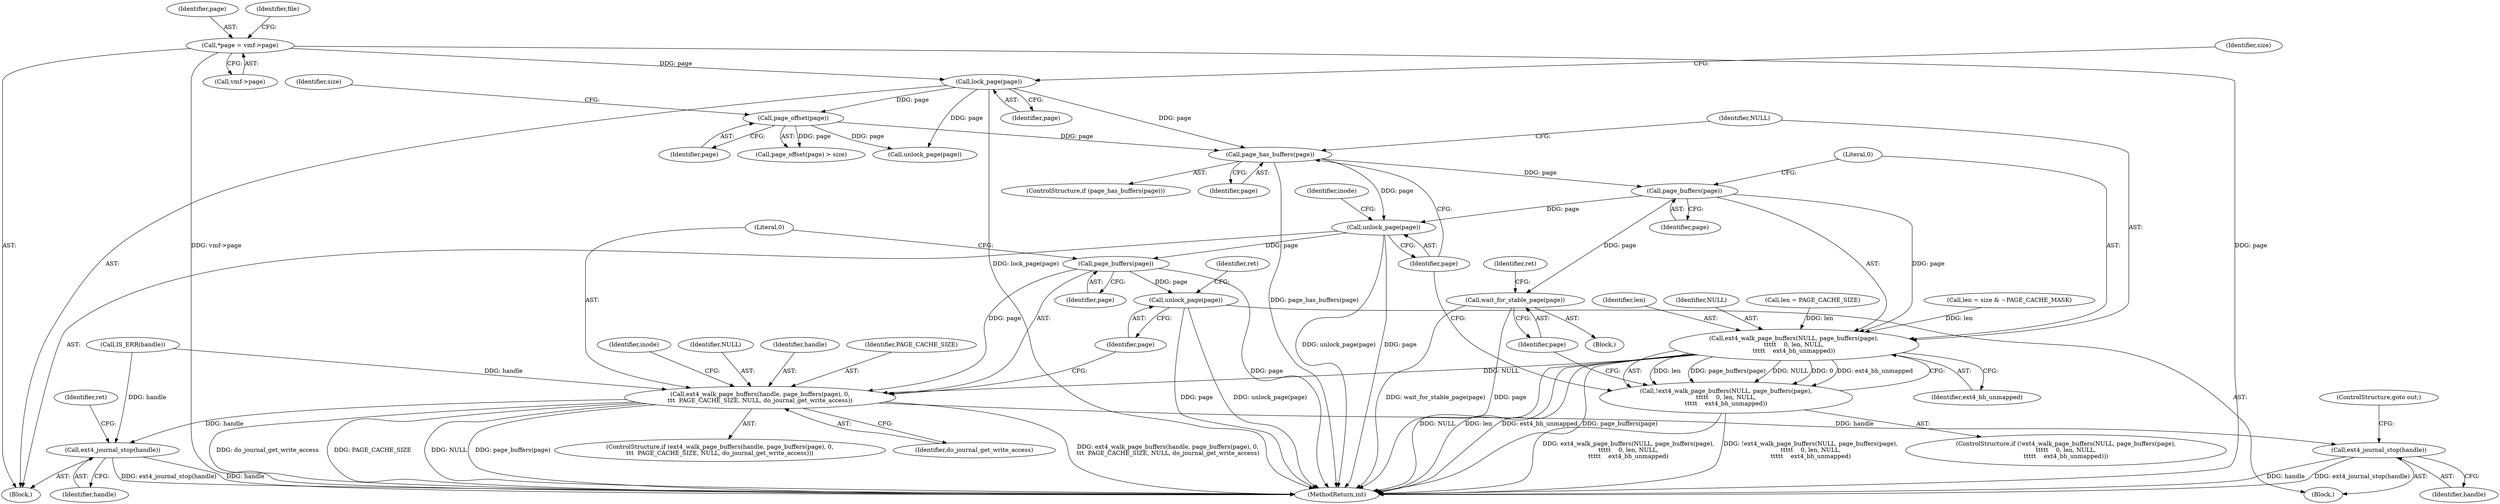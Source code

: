 digraph "0_linux_ea3d7209ca01da209cda6f0dea8be9cc4b7a933b_5@pointer" {
"1000234" [label="(Call,page_has_buffers(page))"];
"1000206" [label="(Call,page_offset(page))"];
"1000192" [label="(Call,lock_page(page))"];
"1000110" [label="(Call,*page = vmf->page)"];
"1000241" [label="(Call,page_buffers(page))"];
"1000239" [label="(Call,ext4_walk_page_buffers(NULL, page_buffers(page),\n\t\t\t\t\t    0, len, NULL,\n\t\t\t\t\t    ext4_bh_unmapped))"];
"1000238" [label="(Call,!ext4_walk_page_buffers(NULL, page_buffers(page),\n\t\t\t\t\t    0, len, NULL,\n\t\t\t\t\t    ext4_bh_unmapped))"];
"1000296" [label="(Call,ext4_walk_page_buffers(handle, page_buffers(page), 0,\n\t\t\t  PAGE_CACHE_SIZE, NULL, do_journal_get_write_access))"];
"1000310" [label="(Call,ext4_journal_stop(handle))"];
"1000316" [label="(Call,ext4_journal_stop(handle))"];
"1000248" [label="(Call,wait_for_stable_page(page))"];
"1000254" [label="(Call,unlock_page(page))"];
"1000298" [label="(Call,page_buffers(page))"];
"1000305" [label="(Call,unlock_page(page))"];
"1000300" [label="(Literal,0)"];
"1000301" [label="(Identifier,PAGE_CACHE_SIZE)"];
"1000316" [label="(Call,ext4_journal_stop(handle))"];
"1000311" [label="(Identifier,handle)"];
"1000241" [label="(Call,page_buffers(page))"];
"1000243" [label="(Literal,0)"];
"1000254" [label="(Call,unlock_page(page))"];
"1000112" [label="(Call,vmf->page)"];
"1000275" [label="(Call,IS_ERR(handle))"];
"1000242" [label="(Identifier,page)"];
"1000230" [label="(Call,len = PAGE_CACHE_SIZE)"];
"1000299" [label="(Identifier,page)"];
"1000310" [label="(Call,ext4_journal_stop(handle))"];
"1000237" [label="(ControlStructure,if (!ext4_walk_page_buffers(NULL, page_buffers(page),\n\t\t\t\t\t    0, len, NULL,\n\t\t\t\t\t    ext4_bh_unmapped)))"];
"1000195" [label="(Identifier,size)"];
"1000296" [label="(Call,ext4_walk_page_buffers(handle, page_buffers(page), 0,\n\t\t\t  PAGE_CACHE_SIZE, NULL, do_journal_get_write_access))"];
"1000235" [label="(Identifier,page)"];
"1000245" [label="(Identifier,NULL)"];
"1000251" [label="(Identifier,ret)"];
"1000321" [label="(Identifier,ret)"];
"1000314" [label="(Identifier,inode)"];
"1000111" [label="(Identifier,page)"];
"1000233" [label="(ControlStructure,if (page_has_buffers(page)))"];
"1000192" [label="(Call,lock_page(page))"];
"1000206" [label="(Call,page_offset(page))"];
"1000303" [label="(Identifier,do_journal_get_write_access)"];
"1000248" [label="(Call,wait_for_stable_page(page))"];
"1000207" [label="(Identifier,page)"];
"1000108" [label="(Block,)"];
"1000205" [label="(Call,page_offset(page) > size)"];
"1000249" [label="(Identifier,page)"];
"1000224" [label="(Call,len = size & ~PAGE_CACHE_MASK)"];
"1000208" [label="(Identifier,size)"];
"1000210" [label="(Call,unlock_page(page))"];
"1000193" [label="(Identifier,page)"];
"1000110" [label="(Call,*page = vmf->page)"];
"1000306" [label="(Identifier,page)"];
"1000244" [label="(Identifier,len)"];
"1000246" [label="(Identifier,ext4_bh_unmapped)"];
"1000240" [label="(Identifier,NULL)"];
"1000304" [label="(Block,)"];
"1000312" [label="(ControlStructure,goto out;)"];
"1000302" [label="(Identifier,NULL)"];
"1000295" [label="(ControlStructure,if (ext4_walk_page_buffers(handle, page_buffers(page), 0,\n\t\t\t  PAGE_CACHE_SIZE, NULL, do_journal_get_write_access)))"];
"1000308" [label="(Identifier,ret)"];
"1000305" [label="(Call,unlock_page(page))"];
"1000239" [label="(Call,ext4_walk_page_buffers(NULL, page_buffers(page),\n\t\t\t\t\t    0, len, NULL,\n\t\t\t\t\t    ext4_bh_unmapped))"];
"1000247" [label="(Block,)"];
"1000234" [label="(Call,page_has_buffers(page))"];
"1000238" [label="(Call,!ext4_walk_page_buffers(NULL, page_buffers(page),\n\t\t\t\t\t    0, len, NULL,\n\t\t\t\t\t    ext4_bh_unmapped))"];
"1000317" [label="(Identifier,handle)"];
"1000255" [label="(Identifier,page)"];
"1000120" [label="(Identifier,file)"];
"1000297" [label="(Identifier,handle)"];
"1000298" [label="(Call,page_buffers(page))"];
"1000258" [label="(Identifier,inode)"];
"1000349" [label="(MethodReturn,int)"];
"1000234" -> "1000233"  [label="AST: "];
"1000234" -> "1000235"  [label="CFG: "];
"1000235" -> "1000234"  [label="AST: "];
"1000240" -> "1000234"  [label="CFG: "];
"1000255" -> "1000234"  [label="CFG: "];
"1000234" -> "1000349"  [label="DDG: page_has_buffers(page)"];
"1000206" -> "1000234"  [label="DDG: page"];
"1000192" -> "1000234"  [label="DDG: page"];
"1000234" -> "1000241"  [label="DDG: page"];
"1000234" -> "1000254"  [label="DDG: page"];
"1000206" -> "1000205"  [label="AST: "];
"1000206" -> "1000207"  [label="CFG: "];
"1000207" -> "1000206"  [label="AST: "];
"1000208" -> "1000206"  [label="CFG: "];
"1000206" -> "1000205"  [label="DDG: page"];
"1000192" -> "1000206"  [label="DDG: page"];
"1000206" -> "1000210"  [label="DDG: page"];
"1000192" -> "1000108"  [label="AST: "];
"1000192" -> "1000193"  [label="CFG: "];
"1000193" -> "1000192"  [label="AST: "];
"1000195" -> "1000192"  [label="CFG: "];
"1000192" -> "1000349"  [label="DDG: lock_page(page)"];
"1000110" -> "1000192"  [label="DDG: page"];
"1000192" -> "1000210"  [label="DDG: page"];
"1000110" -> "1000108"  [label="AST: "];
"1000110" -> "1000112"  [label="CFG: "];
"1000111" -> "1000110"  [label="AST: "];
"1000112" -> "1000110"  [label="AST: "];
"1000120" -> "1000110"  [label="CFG: "];
"1000110" -> "1000349"  [label="DDG: vmf->page"];
"1000110" -> "1000349"  [label="DDG: page"];
"1000241" -> "1000239"  [label="AST: "];
"1000241" -> "1000242"  [label="CFG: "];
"1000242" -> "1000241"  [label="AST: "];
"1000243" -> "1000241"  [label="CFG: "];
"1000241" -> "1000239"  [label="DDG: page"];
"1000241" -> "1000248"  [label="DDG: page"];
"1000241" -> "1000254"  [label="DDG: page"];
"1000239" -> "1000238"  [label="AST: "];
"1000239" -> "1000246"  [label="CFG: "];
"1000240" -> "1000239"  [label="AST: "];
"1000243" -> "1000239"  [label="AST: "];
"1000244" -> "1000239"  [label="AST: "];
"1000245" -> "1000239"  [label="AST: "];
"1000246" -> "1000239"  [label="AST: "];
"1000238" -> "1000239"  [label="CFG: "];
"1000239" -> "1000349"  [label="DDG: NULL"];
"1000239" -> "1000349"  [label="DDG: len"];
"1000239" -> "1000349"  [label="DDG: ext4_bh_unmapped"];
"1000239" -> "1000349"  [label="DDG: page_buffers(page)"];
"1000239" -> "1000238"  [label="DDG: len"];
"1000239" -> "1000238"  [label="DDG: page_buffers(page)"];
"1000239" -> "1000238"  [label="DDG: NULL"];
"1000239" -> "1000238"  [label="DDG: 0"];
"1000239" -> "1000238"  [label="DDG: ext4_bh_unmapped"];
"1000224" -> "1000239"  [label="DDG: len"];
"1000230" -> "1000239"  [label="DDG: len"];
"1000239" -> "1000296"  [label="DDG: NULL"];
"1000238" -> "1000237"  [label="AST: "];
"1000249" -> "1000238"  [label="CFG: "];
"1000255" -> "1000238"  [label="CFG: "];
"1000238" -> "1000349"  [label="DDG: ext4_walk_page_buffers(NULL, page_buffers(page),\n\t\t\t\t\t    0, len, NULL,\n\t\t\t\t\t    ext4_bh_unmapped)"];
"1000238" -> "1000349"  [label="DDG: !ext4_walk_page_buffers(NULL, page_buffers(page),\n\t\t\t\t\t    0, len, NULL,\n\t\t\t\t\t    ext4_bh_unmapped)"];
"1000296" -> "1000295"  [label="AST: "];
"1000296" -> "1000303"  [label="CFG: "];
"1000297" -> "1000296"  [label="AST: "];
"1000298" -> "1000296"  [label="AST: "];
"1000300" -> "1000296"  [label="AST: "];
"1000301" -> "1000296"  [label="AST: "];
"1000302" -> "1000296"  [label="AST: "];
"1000303" -> "1000296"  [label="AST: "];
"1000306" -> "1000296"  [label="CFG: "];
"1000314" -> "1000296"  [label="CFG: "];
"1000296" -> "1000349"  [label="DDG: page_buffers(page)"];
"1000296" -> "1000349"  [label="DDG: ext4_walk_page_buffers(handle, page_buffers(page), 0,\n\t\t\t  PAGE_CACHE_SIZE, NULL, do_journal_get_write_access)"];
"1000296" -> "1000349"  [label="DDG: do_journal_get_write_access"];
"1000296" -> "1000349"  [label="DDG: PAGE_CACHE_SIZE"];
"1000296" -> "1000349"  [label="DDG: NULL"];
"1000275" -> "1000296"  [label="DDG: handle"];
"1000298" -> "1000296"  [label="DDG: page"];
"1000296" -> "1000310"  [label="DDG: handle"];
"1000296" -> "1000316"  [label="DDG: handle"];
"1000310" -> "1000304"  [label="AST: "];
"1000310" -> "1000311"  [label="CFG: "];
"1000311" -> "1000310"  [label="AST: "];
"1000312" -> "1000310"  [label="CFG: "];
"1000310" -> "1000349"  [label="DDG: ext4_journal_stop(handle)"];
"1000310" -> "1000349"  [label="DDG: handle"];
"1000316" -> "1000108"  [label="AST: "];
"1000316" -> "1000317"  [label="CFG: "];
"1000317" -> "1000316"  [label="AST: "];
"1000321" -> "1000316"  [label="CFG: "];
"1000316" -> "1000349"  [label="DDG: ext4_journal_stop(handle)"];
"1000316" -> "1000349"  [label="DDG: handle"];
"1000275" -> "1000316"  [label="DDG: handle"];
"1000248" -> "1000247"  [label="AST: "];
"1000248" -> "1000249"  [label="CFG: "];
"1000249" -> "1000248"  [label="AST: "];
"1000251" -> "1000248"  [label="CFG: "];
"1000248" -> "1000349"  [label="DDG: wait_for_stable_page(page)"];
"1000248" -> "1000349"  [label="DDG: page"];
"1000254" -> "1000108"  [label="AST: "];
"1000254" -> "1000255"  [label="CFG: "];
"1000255" -> "1000254"  [label="AST: "];
"1000258" -> "1000254"  [label="CFG: "];
"1000254" -> "1000349"  [label="DDG: page"];
"1000254" -> "1000349"  [label="DDG: unlock_page(page)"];
"1000254" -> "1000298"  [label="DDG: page"];
"1000298" -> "1000299"  [label="CFG: "];
"1000299" -> "1000298"  [label="AST: "];
"1000300" -> "1000298"  [label="CFG: "];
"1000298" -> "1000349"  [label="DDG: page"];
"1000298" -> "1000305"  [label="DDG: page"];
"1000305" -> "1000304"  [label="AST: "];
"1000305" -> "1000306"  [label="CFG: "];
"1000306" -> "1000305"  [label="AST: "];
"1000308" -> "1000305"  [label="CFG: "];
"1000305" -> "1000349"  [label="DDG: unlock_page(page)"];
"1000305" -> "1000349"  [label="DDG: page"];
}
